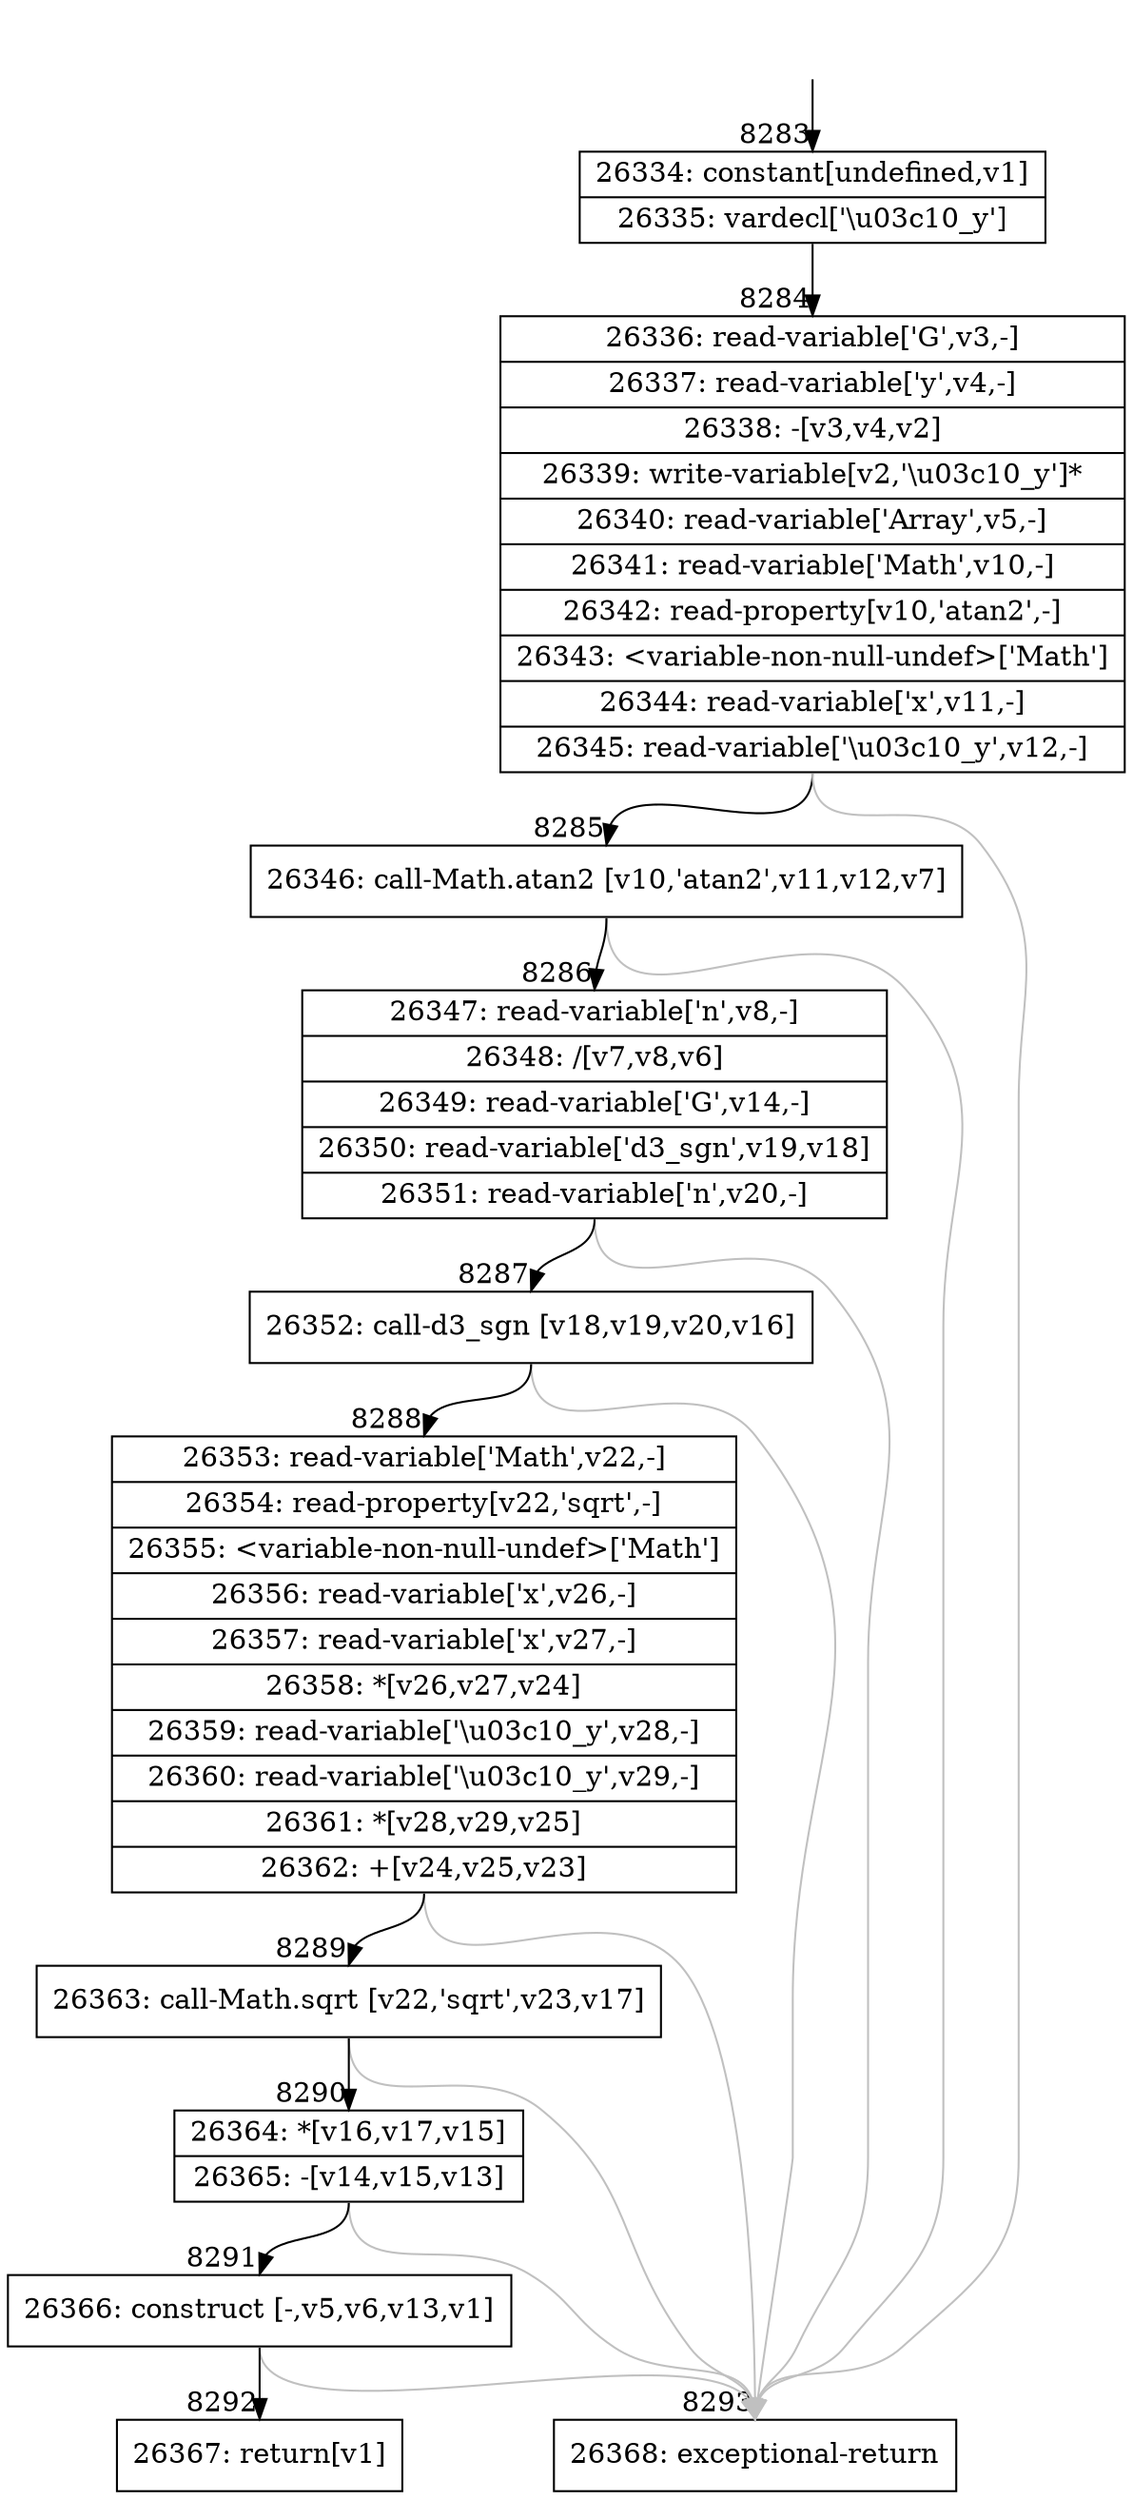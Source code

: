 digraph {
rankdir="TD"
BB_entry785[shape=none,label=""];
BB_entry785 -> BB8283 [tailport=s, headport=n, headlabel="    8283"]
BB8283 [shape=record label="{26334: constant[undefined,v1]|26335: vardecl['\\u03c10_y']}" ] 
BB8283 -> BB8284 [tailport=s, headport=n, headlabel="      8284"]
BB8284 [shape=record label="{26336: read-variable['G',v3,-]|26337: read-variable['y',v4,-]|26338: -[v3,v4,v2]|26339: write-variable[v2,'\\u03c10_y']*|26340: read-variable['Array',v5,-]|26341: read-variable['Math',v10,-]|26342: read-property[v10,'atan2',-]|26343: \<variable-non-null-undef\>['Math']|26344: read-variable['x',v11,-]|26345: read-variable['\\u03c10_y',v12,-]}" ] 
BB8284 -> BB8285 [tailport=s, headport=n, headlabel="      8285"]
BB8284 -> BB8293 [tailport=s, headport=n, color=gray, headlabel="      8293"]
BB8285 [shape=record label="{26346: call-Math.atan2 [v10,'atan2',v11,v12,v7]}" ] 
BB8285 -> BB8286 [tailport=s, headport=n, headlabel="      8286"]
BB8285 -> BB8293 [tailport=s, headport=n, color=gray]
BB8286 [shape=record label="{26347: read-variable['n',v8,-]|26348: /[v7,v8,v6]|26349: read-variable['G',v14,-]|26350: read-variable['d3_sgn',v19,v18]|26351: read-variable['n',v20,-]}" ] 
BB8286 -> BB8287 [tailport=s, headport=n, headlabel="      8287"]
BB8286 -> BB8293 [tailport=s, headport=n, color=gray]
BB8287 [shape=record label="{26352: call-d3_sgn [v18,v19,v20,v16]}" ] 
BB8287 -> BB8288 [tailport=s, headport=n, headlabel="      8288"]
BB8287 -> BB8293 [tailport=s, headport=n, color=gray]
BB8288 [shape=record label="{26353: read-variable['Math',v22,-]|26354: read-property[v22,'sqrt',-]|26355: \<variable-non-null-undef\>['Math']|26356: read-variable['x',v26,-]|26357: read-variable['x',v27,-]|26358: *[v26,v27,v24]|26359: read-variable['\\u03c10_y',v28,-]|26360: read-variable['\\u03c10_y',v29,-]|26361: *[v28,v29,v25]|26362: +[v24,v25,v23]}" ] 
BB8288 -> BB8289 [tailport=s, headport=n, headlabel="      8289"]
BB8288 -> BB8293 [tailport=s, headport=n, color=gray]
BB8289 [shape=record label="{26363: call-Math.sqrt [v22,'sqrt',v23,v17]}" ] 
BB8289 -> BB8290 [tailport=s, headport=n, headlabel="      8290"]
BB8289 -> BB8293 [tailport=s, headport=n, color=gray]
BB8290 [shape=record label="{26364: *[v16,v17,v15]|26365: -[v14,v15,v13]}" ] 
BB8290 -> BB8291 [tailport=s, headport=n, headlabel="      8291"]
BB8290 -> BB8293 [tailport=s, headport=n, color=gray]
BB8291 [shape=record label="{26366: construct [-,v5,v6,v13,v1]}" ] 
BB8291 -> BB8292 [tailport=s, headport=n, headlabel="      8292"]
BB8291 -> BB8293 [tailport=s, headport=n, color=gray]
BB8292 [shape=record label="{26367: return[v1]}" ] 
BB8293 [shape=record label="{26368: exceptional-return}" ] 
//#$~ 4713
}
